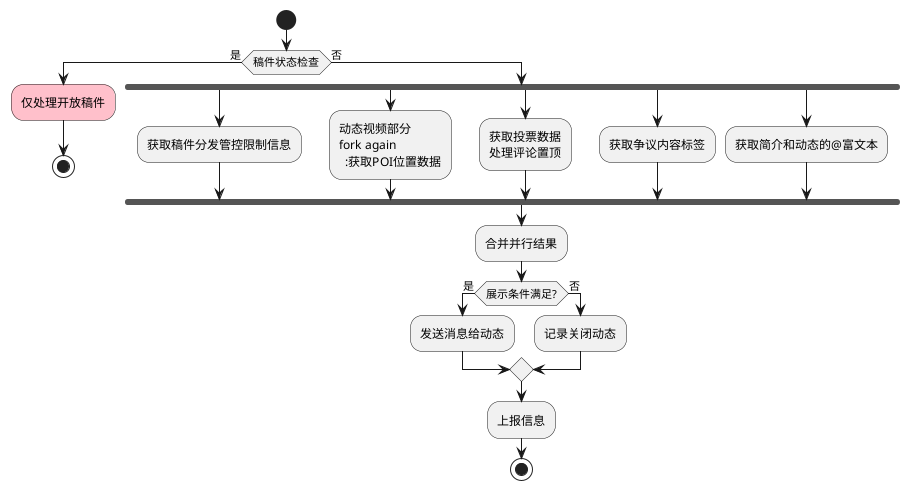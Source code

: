 @startuml
start
if (稿件状态检查) then (是)
  #pink:仅处理开放稿件;
  stop
else (否)
  fork
    :获取稿件分发管控限制信息;
  fork again
    :动态视频部分
  fork again
    :获取POI位置数据;
  fork again
    :获取投票数据\n处理评论置顶;
  fork again
    :获取争议内容标签;
  fork again
    :获取简介和动态的@富文本;
  end fork

  :合并并行结果;
  if (展示条件满足?) then (是)
    :发送消息给动态;
  else (否)
    :记录关闭动态;
  endif
    :上报信息;
stop
@enduml